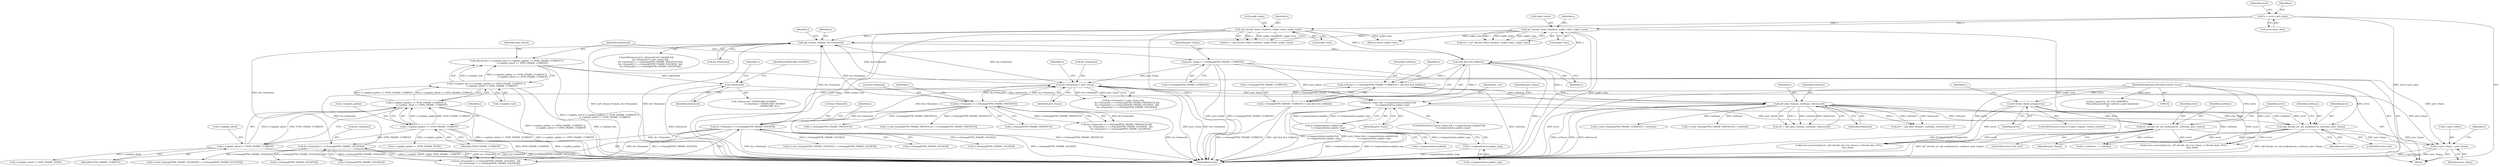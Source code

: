 digraph "0_FFmpeg_6b5d3fb26fb4be48e4966e4b1d97c2165538d4ef@pointer" {
"1000698" [label="(Call,s->prev_frame = prev_frame)"];
"1000660" [label="(Call,vp7_decode_mv_mb_modes(avctx, curframe, prev_frame))"];
"1000530" [label="(Call,ff_thread_finish_setup(avctx))"];
"1000103" [label="(MethodParameterIn,AVCodecContext *avctx)"];
"1000426" [label="(Call,vp8_alloc_frame(s, curframe, referenced))"];
"1000335" [label="(Call,vp8_find_free_buffer(s))"];
"1000138" [label="(Call,vp7_decode_frame_header(s, avpkt->data, avpkt->size))"];
"1000110" [label="(Call,*s = avctx->priv_data)"];
"1000149" [label="(Call,vp8_decode_frame_header(s, avpkt->data, avpkt->size))"];
"1000319" [label="(Call,vp8_release_frame(s, &s->frames[i]))"];
"1000295" [label="(Call,&s->frames[i] != s->framep[VP56_FRAME_GOLDEN])"];
"1000282" [label="(Call,&s->frames[i] != s->framep[VP56_FRAME_PREVIOUS])"];
"1000273" [label="(Call,&s->frames[i] != prev_frame)"];
"1000307" [label="(Call,&s->frames[i] != s->framep[VP56_FRAME_GOLDEN2])"];
"1000162" [label="(Call,prev_frame = s->framep[VP56_FRAME_CURRENT])"];
"1000327" [label="(Call,curframe = s->framep[VP56_FRAME_CURRENT] = vp8_find_free_buffer(s))"];
"1000329" [label="(Call,s->framep[VP56_FRAME_CURRENT] = vp8_find_free_buffer(s))"];
"1000189" [label="(Call,!referenced)"];
"1000169" [label="(Call,referenced = s->update_last || s->update_golden == VP56_FRAME_CURRENT ||\n                 s->update_altref == VP56_FRAME_CURRENT)"];
"1000171" [label="(Call,s->update_last || s->update_golden == VP56_FRAME_CURRENT ||\n                 s->update_altref == VP56_FRAME_CURRENT)"];
"1000175" [label="(Call,s->update_golden == VP56_FRAME_CURRENT ||\n                 s->update_altref == VP56_FRAME_CURRENT)"];
"1000176" [label="(Call,s->update_golden == VP56_FRAME_CURRENT)"];
"1000181" [label="(Call,s->update_altref == VP56_FRAME_CURRENT)"];
"1000637" [label="(Call,prev_frame && s->segmentation.enabled &&\n            !s->segmentation.update_map)"];
"1000639" [label="(Call,s->segmentation.enabled &&\n            !s->segmentation.update_map)"];
"1000645" [label="(Call,!s->segmentation.update_map)"];
"1000665" [label="(Call,vp8_decode_mv_mb_modes(avctx, curframe, prev_frame))"];
"1000139" [label="(Identifier,s)"];
"1000665" [label="(Call,vp8_decode_mv_mb_modes(avctx, curframe, prev_frame))"];
"1000295" [label="(Call,&s->frames[i] != s->framep[VP56_FRAME_GOLDEN])"];
"1000433" [label="(Call,s->update_altref != VP56_FRAME_NONE)"];
"1000428" [label="(Identifier,curframe)"];
"1000195" [label="(Identifier,s)"];
"1000464" [label="(Call,s->update_golden != VP56_FRAME_NONE)"];
"1000849" [label="(Return,return avpkt->size;)"];
"1000108" [label="(Block,)"];
"1000320" [label="(Identifier,s)"];
"1000273" [label="(Call,&s->frames[i] != prev_frame)"];
"1000772" [label="(Call,avctx->execute2(avctx, vp8_decode_mb_row_sliced, s->thread_data, NULL,\n                        num_jobs))"];
"1000328" [label="(Identifier,curframe)"];
"1000307" [label="(Call,&s->frames[i] != s->framep[VP56_FRAME_GOLDEN2])"];
"1000187" [label="(Identifier,skip_thresh)"];
"1000149" [label="(Call,vp8_decode_frame_header(s, avpkt->data, avpkt->size))"];
"1000707" [label="(Identifier,s)"];
"1000103" [label="(MethodParameterIn,AVCodecContext *avctx)"];
"1000659" [label="(Identifier,is_vp7)"];
"1000321" [label="(Call,&s->frames[i])"];
"1000382" [label="(Call,!s->framep[VP56_FRAME_GOLDEN2])"];
"1000329" [label="(Call,s->framep[VP56_FRAME_CURRENT] = vp8_find_free_buffer(s))"];
"1000169" [label="(Call,referenced = s->update_last || s->update_golden == VP56_FRAME_CURRENT ||\n                 s->update_altref == VP56_FRAME_CURRENT)"];
"1000280" [label="(Identifier,prev_frame)"];
"1000702" [label="(Identifier,prev_frame)"];
"1000530" [label="(Call,ff_thread_finish_setup(avctx))"];
"1000330" [label="(Call,s->framep[VP56_FRAME_CURRENT])"];
"1000483" [label="(Call,s->next_framep[VP56_FRAME_GOLDEN] = s->framep[VP56_FRAME_GOLDEN])"];
"1000640" [label="(Call,s->segmentation.enabled)"];
"1000654" [label="(Identifier,prev_frame)"];
"1000517" [label="(Call,s->next_framep[VP56_FRAME_CURRENT] = curframe)"];
"1000661" [label="(Identifier,avctx)"];
"1000498" [label="(Call,s->next_framep[VP56_FRAME_PREVIOUS] = curframe)"];
"1000302" [label="(Call,s->framep[VP56_FRAME_GOLDEN])"];
"1000664" [label="(ControlStructure,else)"];
"1000272" [label="(Call,&s->frames[i] != prev_frame &&\n            &s->frames[i] != s->framep[VP56_FRAME_PREVIOUS] &&\n            &s->frames[i] != s->framep[VP56_FRAME_GOLDEN]   &&\n            &s->frames[i] != s->framep[VP56_FRAME_GOLDEN2])"];
"1000314" [label="(Call,s->framep[VP56_FRAME_GOLDEN2])"];
"1000698" [label="(Call,s->prev_frame = prev_frame)"];
"1000126" [label="(Identifier,avctx)"];
"1000154" [label="(Call,avpkt->size)"];
"1000111" [label="(Identifier,s)"];
"1000190" [label="(Identifier,referenced)"];
"1000289" [label="(Call,s->framep[VP56_FRAME_PREVIOUS])"];
"1000256" [label="(Identifier,i)"];
"1000283" [label="(Call,&s->frames[i])"];
"1000286" [label="(Identifier,s)"];
"1000672" [label="(Identifier,avctx)"];
"1000188" [label="(Call,!referenced ? AVDISCARD_NONREF\n                              : !s->keyframe ? AVDISCARD_NONKEY\n                                             : AVDISCARD_ALL)"];
"1000424" [label="(Call,ret = vp8_alloc_frame(s, curframe, referenced))"];
"1000763" [label="(Call,avctx->execute2(avctx, vp7_decode_mb_row_sliced, s->thread_data, NULL,\n                        num_jobs))"];
"1000637" [label="(Call,prev_frame && s->segmentation.enabled &&\n            !s->segmentation.update_map)"];
"1000110" [label="(Call,*s = avctx->priv_data)"];
"1000140" [label="(Call,avpkt->data)"];
"1000257" [label="(ControlStructure,if (s->frames[i].tf.f->data[0] &&\n            &s->frames[i] != prev_frame &&\n            &s->frames[i] != s->framep[VP56_FRAME_PREVIOUS] &&\n            &s->frames[i] != s->framep[VP56_FRAME_GOLDEN]   &&\n            &s->frames[i] != s->framep[VP56_FRAME_GOLDEN2]))"];
"1000693" [label="(Call,s->curframe   = curframe)"];
"1000662" [label="(Identifier,curframe)"];
"1000429" [label="(Identifier,referenced)"];
"1000189" [label="(Call,!referenced)"];
"1000191" [label="(Identifier,AVDISCARD_NONREF)"];
"1000281" [label="(Call,&s->frames[i] != s->framep[VP56_FRAME_PREVIOUS] &&\n            &s->frames[i] != s->framep[VP56_FRAME_GOLDEN]   &&\n            &s->frames[i] != s->framep[VP56_FRAME_GOLDEN2])"];
"1000327" [label="(Call,curframe = s->framep[VP56_FRAME_CURRENT] = vp8_find_free_buffer(s))"];
"1000136" [label="(Call,ret = vp7_decode_frame_header(s, avpkt->data, avpkt->size))"];
"1000335" [label="(Call,vp8_find_free_buffer(s))"];
"1000151" [label="(Call,avpkt->data)"];
"1000667" [label="(Identifier,curframe)"];
"1000177" [label="(Call,s->update_golden)"];
"1000319" [label="(Call,vp8_release_frame(s, &s->frames[i]))"];
"1000274" [label="(Call,&s->frames[i])"];
"1000638" [label="(Identifier,prev_frame)"];
"1000427" [label="(Identifier,s)"];
"1000162" [label="(Call,prev_frame = s->framep[VP56_FRAME_CURRENT])"];
"1000369" [label="(Call,!s->framep[VP56_FRAME_PREVIOUS])"];
"1000645" [label="(Call,!s->segmentation.update_map)"];
"1000426" [label="(Call,vp8_alloc_frame(s, curframe, referenced))"];
"1000646" [label="(Call,s->segmentation.update_map)"];
"1000666" [label="(Identifier,avctx)"];
"1000699" [label="(Call,s->prev_frame)"];
"1000150" [label="(Identifier,s)"];
"1000143" [label="(Call,avpkt->size)"];
"1000308" [label="(Call,&s->frames[i])"];
"1000531" [label="(Identifier,avctx)"];
"1000172" [label="(Call,s->update_last)"];
"1000182" [label="(Call,s->update_altref)"];
"1000183" [label="(Identifier,s)"];
"1000138" [label="(Call,vp7_decode_frame_header(s, avpkt->data, avpkt->size))"];
"1000340" [label="(Identifier,s)"];
"1000185" [label="(Identifier,VP56_FRAME_CURRENT)"];
"1000294" [label="(Call,&s->frames[i] != s->framep[VP56_FRAME_GOLDEN]   &&\n            &s->frames[i] != s->framep[VP56_FRAME_GOLDEN2])"];
"1000423" [label="(Call,(ret = vp8_alloc_frame(s, curframe, referenced)) < 0)"];
"1000163" [label="(Identifier,prev_frame)"];
"1000180" [label="(Identifier,VP56_FRAME_CURRENT)"];
"1000668" [label="(Identifier,prev_frame)"];
"1000639" [label="(Call,s->segmentation.enabled &&\n            !s->segmentation.update_map)"];
"1000170" [label="(Identifier,referenced)"];
"1000524" [label="(ControlStructure,if (avctx->codec->update_thread_context))"];
"1000636" [label="(ControlStructure,if (prev_frame && s->segmentation.enabled &&\n            !s->segmentation.update_map))"];
"1000663" [label="(Identifier,prev_frame)"];
"1000376" [label="(Call,!s->framep[VP56_FRAME_GOLDEN])"];
"1000336" [label="(Identifier,s)"];
"1000296" [label="(Call,&s->frames[i])"];
"1000877" [label="(MethodReturn,int)"];
"1000282" [label="(Call,&s->frames[i] != s->framep[VP56_FRAME_PREVIOUS])"];
"1000506" [label="(Call,s->next_framep[VP56_FRAME_PREVIOUS] = s->framep[VP56_FRAME_PREVIOUS])"];
"1000176" [label="(Call,s->update_golden == VP56_FRAME_CURRENT)"];
"1000299" [label="(Identifier,s)"];
"1000311" [label="(Identifier,s)"];
"1000171" [label="(Call,s->update_last || s->update_golden == VP56_FRAME_CURRENT ||\n                 s->update_altref == VP56_FRAME_CURRENT)"];
"1000181" [label="(Call,s->update_altref == VP56_FRAME_CURRENT)"];
"1000147" [label="(Call,ret = vp8_decode_frame_header(s, avpkt->data, avpkt->size))"];
"1000452" [label="(Call,s->next_framep[VP56_FRAME_GOLDEN2] = s->framep[VP56_FRAME_GOLDEN2])"];
"1000389" [label="(Call,av_log(avctx, AV_LOG_WARNING,\n               \"Discarding interframe without a prior keyframe!\n\"))"];
"1000112" [label="(Call,avctx->priv_data)"];
"1000164" [label="(Call,s->framep[VP56_FRAME_CURRENT])"];
"1000658" [label="(ControlStructure,if (is_vp7))"];
"1000534" [label="(Identifier,s)"];
"1000175" [label="(Call,s->update_golden == VP56_FRAME_CURRENT ||\n                 s->update_altref == VP56_FRAME_CURRENT)"];
"1000660" [label="(Call,vp7_decode_mv_mb_modes(avctx, curframe, prev_frame))"];
"1000698" -> "1000108"  [label="AST: "];
"1000698" -> "1000702"  [label="CFG: "];
"1000699" -> "1000698"  [label="AST: "];
"1000702" -> "1000698"  [label="AST: "];
"1000707" -> "1000698"  [label="CFG: "];
"1000698" -> "1000877"  [label="DDG: s->prev_frame"];
"1000698" -> "1000877"  [label="DDG: prev_frame"];
"1000660" -> "1000698"  [label="DDG: prev_frame"];
"1000162" -> "1000698"  [label="DDG: prev_frame"];
"1000273" -> "1000698"  [label="DDG: prev_frame"];
"1000665" -> "1000698"  [label="DDG: prev_frame"];
"1000660" -> "1000658"  [label="AST: "];
"1000660" -> "1000663"  [label="CFG: "];
"1000661" -> "1000660"  [label="AST: "];
"1000662" -> "1000660"  [label="AST: "];
"1000663" -> "1000660"  [label="AST: "];
"1000672" -> "1000660"  [label="CFG: "];
"1000660" -> "1000877"  [label="DDG: vp7_decode_mv_mb_modes(avctx, curframe, prev_frame)"];
"1000530" -> "1000660"  [label="DDG: avctx"];
"1000103" -> "1000660"  [label="DDG: avctx"];
"1000426" -> "1000660"  [label="DDG: curframe"];
"1000637" -> "1000660"  [label="DDG: prev_frame"];
"1000660" -> "1000693"  [label="DDG: curframe"];
"1000660" -> "1000763"  [label="DDG: avctx"];
"1000660" -> "1000772"  [label="DDG: avctx"];
"1000530" -> "1000524"  [label="AST: "];
"1000530" -> "1000531"  [label="CFG: "];
"1000531" -> "1000530"  [label="AST: "];
"1000534" -> "1000530"  [label="CFG: "];
"1000530" -> "1000877"  [label="DDG: ff_thread_finish_setup(avctx)"];
"1000103" -> "1000530"  [label="DDG: avctx"];
"1000530" -> "1000665"  [label="DDG: avctx"];
"1000530" -> "1000763"  [label="DDG: avctx"];
"1000530" -> "1000772"  [label="DDG: avctx"];
"1000103" -> "1000102"  [label="AST: "];
"1000103" -> "1000877"  [label="DDG: avctx"];
"1000103" -> "1000389"  [label="DDG: avctx"];
"1000103" -> "1000665"  [label="DDG: avctx"];
"1000103" -> "1000763"  [label="DDG: avctx"];
"1000103" -> "1000772"  [label="DDG: avctx"];
"1000426" -> "1000424"  [label="AST: "];
"1000426" -> "1000429"  [label="CFG: "];
"1000427" -> "1000426"  [label="AST: "];
"1000428" -> "1000426"  [label="AST: "];
"1000429" -> "1000426"  [label="AST: "];
"1000424" -> "1000426"  [label="CFG: "];
"1000426" -> "1000877"  [label="DDG: curframe"];
"1000426" -> "1000877"  [label="DDG: s"];
"1000426" -> "1000877"  [label="DDG: referenced"];
"1000426" -> "1000423"  [label="DDG: s"];
"1000426" -> "1000423"  [label="DDG: curframe"];
"1000426" -> "1000423"  [label="DDG: referenced"];
"1000426" -> "1000424"  [label="DDG: s"];
"1000426" -> "1000424"  [label="DDG: curframe"];
"1000426" -> "1000424"  [label="DDG: referenced"];
"1000335" -> "1000426"  [label="DDG: s"];
"1000327" -> "1000426"  [label="DDG: curframe"];
"1000189" -> "1000426"  [label="DDG: referenced"];
"1000426" -> "1000498"  [label="DDG: curframe"];
"1000426" -> "1000517"  [label="DDG: curframe"];
"1000426" -> "1000665"  [label="DDG: curframe"];
"1000426" -> "1000693"  [label="DDG: curframe"];
"1000335" -> "1000329"  [label="AST: "];
"1000335" -> "1000336"  [label="CFG: "];
"1000336" -> "1000335"  [label="AST: "];
"1000329" -> "1000335"  [label="CFG: "];
"1000335" -> "1000877"  [label="DDG: s"];
"1000335" -> "1000327"  [label="DDG: s"];
"1000335" -> "1000329"  [label="DDG: s"];
"1000138" -> "1000335"  [label="DDG: s"];
"1000149" -> "1000335"  [label="DDG: s"];
"1000319" -> "1000335"  [label="DDG: s"];
"1000138" -> "1000136"  [label="AST: "];
"1000138" -> "1000143"  [label="CFG: "];
"1000139" -> "1000138"  [label="AST: "];
"1000140" -> "1000138"  [label="AST: "];
"1000143" -> "1000138"  [label="AST: "];
"1000136" -> "1000138"  [label="CFG: "];
"1000138" -> "1000877"  [label="DDG: s"];
"1000138" -> "1000877"  [label="DDG: avpkt->data"];
"1000138" -> "1000877"  [label="DDG: avpkt->size"];
"1000138" -> "1000136"  [label="DDG: s"];
"1000138" -> "1000136"  [label="DDG: avpkt->data"];
"1000138" -> "1000136"  [label="DDG: avpkt->size"];
"1000110" -> "1000138"  [label="DDG: s"];
"1000138" -> "1000319"  [label="DDG: s"];
"1000138" -> "1000849"  [label="DDG: avpkt->size"];
"1000110" -> "1000108"  [label="AST: "];
"1000110" -> "1000112"  [label="CFG: "];
"1000111" -> "1000110"  [label="AST: "];
"1000112" -> "1000110"  [label="AST: "];
"1000126" -> "1000110"  [label="CFG: "];
"1000110" -> "1000877"  [label="DDG: avctx->priv_data"];
"1000110" -> "1000149"  [label="DDG: s"];
"1000149" -> "1000147"  [label="AST: "];
"1000149" -> "1000154"  [label="CFG: "];
"1000150" -> "1000149"  [label="AST: "];
"1000151" -> "1000149"  [label="AST: "];
"1000154" -> "1000149"  [label="AST: "];
"1000147" -> "1000149"  [label="CFG: "];
"1000149" -> "1000877"  [label="DDG: avpkt->data"];
"1000149" -> "1000877"  [label="DDG: avpkt->size"];
"1000149" -> "1000877"  [label="DDG: s"];
"1000149" -> "1000147"  [label="DDG: s"];
"1000149" -> "1000147"  [label="DDG: avpkt->data"];
"1000149" -> "1000147"  [label="DDG: avpkt->size"];
"1000149" -> "1000319"  [label="DDG: s"];
"1000149" -> "1000849"  [label="DDG: avpkt->size"];
"1000319" -> "1000257"  [label="AST: "];
"1000319" -> "1000321"  [label="CFG: "];
"1000320" -> "1000319"  [label="AST: "];
"1000321" -> "1000319"  [label="AST: "];
"1000256" -> "1000319"  [label="CFG: "];
"1000319" -> "1000877"  [label="DDG: vp8_release_frame(s, &s->frames[i])"];
"1000319" -> "1000877"  [label="DDG: &s->frames[i]"];
"1000319" -> "1000273"  [label="DDG: &s->frames[i]"];
"1000295" -> "1000319"  [label="DDG: &s->frames[i]"];
"1000273" -> "1000319"  [label="DDG: &s->frames[i]"];
"1000307" -> "1000319"  [label="DDG: &s->frames[i]"];
"1000282" -> "1000319"  [label="DDG: &s->frames[i]"];
"1000295" -> "1000294"  [label="AST: "];
"1000295" -> "1000302"  [label="CFG: "];
"1000296" -> "1000295"  [label="AST: "];
"1000302" -> "1000295"  [label="AST: "];
"1000311" -> "1000295"  [label="CFG: "];
"1000294" -> "1000295"  [label="CFG: "];
"1000295" -> "1000877"  [label="DDG: &s->frames[i]"];
"1000295" -> "1000877"  [label="DDG: s->framep[VP56_FRAME_GOLDEN]"];
"1000295" -> "1000273"  [label="DDG: &s->frames[i]"];
"1000295" -> "1000294"  [label="DDG: &s->frames[i]"];
"1000295" -> "1000294"  [label="DDG: s->framep[VP56_FRAME_GOLDEN]"];
"1000282" -> "1000295"  [label="DDG: &s->frames[i]"];
"1000295" -> "1000307"  [label="DDG: &s->frames[i]"];
"1000295" -> "1000376"  [label="DDG: s->framep[VP56_FRAME_GOLDEN]"];
"1000295" -> "1000483"  [label="DDG: s->framep[VP56_FRAME_GOLDEN]"];
"1000282" -> "1000281"  [label="AST: "];
"1000282" -> "1000289"  [label="CFG: "];
"1000283" -> "1000282"  [label="AST: "];
"1000289" -> "1000282"  [label="AST: "];
"1000299" -> "1000282"  [label="CFG: "];
"1000281" -> "1000282"  [label="CFG: "];
"1000282" -> "1000877"  [label="DDG: s->framep[VP56_FRAME_PREVIOUS]"];
"1000282" -> "1000877"  [label="DDG: &s->frames[i]"];
"1000282" -> "1000273"  [label="DDG: &s->frames[i]"];
"1000282" -> "1000281"  [label="DDG: &s->frames[i]"];
"1000282" -> "1000281"  [label="DDG: s->framep[VP56_FRAME_PREVIOUS]"];
"1000273" -> "1000282"  [label="DDG: &s->frames[i]"];
"1000282" -> "1000369"  [label="DDG: s->framep[VP56_FRAME_PREVIOUS]"];
"1000282" -> "1000506"  [label="DDG: s->framep[VP56_FRAME_PREVIOUS]"];
"1000273" -> "1000272"  [label="AST: "];
"1000273" -> "1000280"  [label="CFG: "];
"1000274" -> "1000273"  [label="AST: "];
"1000280" -> "1000273"  [label="AST: "];
"1000286" -> "1000273"  [label="CFG: "];
"1000272" -> "1000273"  [label="CFG: "];
"1000273" -> "1000877"  [label="DDG: prev_frame"];
"1000273" -> "1000877"  [label="DDG: &s->frames[i]"];
"1000273" -> "1000272"  [label="DDG: &s->frames[i]"];
"1000273" -> "1000272"  [label="DDG: prev_frame"];
"1000307" -> "1000273"  [label="DDG: &s->frames[i]"];
"1000162" -> "1000273"  [label="DDG: prev_frame"];
"1000273" -> "1000637"  [label="DDG: prev_frame"];
"1000307" -> "1000294"  [label="AST: "];
"1000307" -> "1000314"  [label="CFG: "];
"1000308" -> "1000307"  [label="AST: "];
"1000314" -> "1000307"  [label="AST: "];
"1000294" -> "1000307"  [label="CFG: "];
"1000307" -> "1000877"  [label="DDG: &s->frames[i]"];
"1000307" -> "1000877"  [label="DDG: s->framep[VP56_FRAME_GOLDEN2]"];
"1000307" -> "1000294"  [label="DDG: &s->frames[i]"];
"1000307" -> "1000294"  [label="DDG: s->framep[VP56_FRAME_GOLDEN2]"];
"1000307" -> "1000382"  [label="DDG: s->framep[VP56_FRAME_GOLDEN2]"];
"1000307" -> "1000452"  [label="DDG: s->framep[VP56_FRAME_GOLDEN2]"];
"1000162" -> "1000108"  [label="AST: "];
"1000162" -> "1000164"  [label="CFG: "];
"1000163" -> "1000162"  [label="AST: "];
"1000164" -> "1000162"  [label="AST: "];
"1000170" -> "1000162"  [label="CFG: "];
"1000162" -> "1000877"  [label="DDG: s->framep[VP56_FRAME_CURRENT]"];
"1000162" -> "1000877"  [label="DDG: prev_frame"];
"1000162" -> "1000637"  [label="DDG: prev_frame"];
"1000327" -> "1000108"  [label="AST: "];
"1000327" -> "1000329"  [label="CFG: "];
"1000328" -> "1000327"  [label="AST: "];
"1000329" -> "1000327"  [label="AST: "];
"1000340" -> "1000327"  [label="CFG: "];
"1000327" -> "1000877"  [label="DDG: curframe"];
"1000329" -> "1000327"  [label="DDG: s->framep[VP56_FRAME_CURRENT]"];
"1000330" -> "1000329"  [label="AST: "];
"1000329" -> "1000877"  [label="DDG: s->framep[VP56_FRAME_CURRENT]"];
"1000329" -> "1000877"  [label="DDG: vp8_find_free_buffer(s)"];
"1000189" -> "1000188"  [label="AST: "];
"1000189" -> "1000190"  [label="CFG: "];
"1000190" -> "1000189"  [label="AST: "];
"1000191" -> "1000189"  [label="CFG: "];
"1000195" -> "1000189"  [label="CFG: "];
"1000189" -> "1000877"  [label="DDG: referenced"];
"1000169" -> "1000189"  [label="DDG: referenced"];
"1000169" -> "1000108"  [label="AST: "];
"1000169" -> "1000171"  [label="CFG: "];
"1000170" -> "1000169"  [label="AST: "];
"1000171" -> "1000169"  [label="AST: "];
"1000187" -> "1000169"  [label="CFG: "];
"1000169" -> "1000877"  [label="DDG: s->update_last || s->update_golden == VP56_FRAME_CURRENT ||\n                 s->update_altref == VP56_FRAME_CURRENT"];
"1000171" -> "1000169"  [label="DDG: s->update_last"];
"1000171" -> "1000169"  [label="DDG: s->update_golden == VP56_FRAME_CURRENT ||\n                 s->update_altref == VP56_FRAME_CURRENT"];
"1000171" -> "1000172"  [label="CFG: "];
"1000171" -> "1000175"  [label="CFG: "];
"1000172" -> "1000171"  [label="AST: "];
"1000175" -> "1000171"  [label="AST: "];
"1000171" -> "1000877"  [label="DDG: s->update_last"];
"1000171" -> "1000877"  [label="DDG: s->update_golden == VP56_FRAME_CURRENT ||\n                 s->update_altref == VP56_FRAME_CURRENT"];
"1000175" -> "1000171"  [label="DDG: s->update_golden == VP56_FRAME_CURRENT"];
"1000175" -> "1000171"  [label="DDG: s->update_altref == VP56_FRAME_CURRENT"];
"1000175" -> "1000176"  [label="CFG: "];
"1000175" -> "1000181"  [label="CFG: "];
"1000176" -> "1000175"  [label="AST: "];
"1000181" -> "1000175"  [label="AST: "];
"1000175" -> "1000877"  [label="DDG: s->update_altref == VP56_FRAME_CURRENT"];
"1000175" -> "1000877"  [label="DDG: s->update_golden == VP56_FRAME_CURRENT"];
"1000176" -> "1000175"  [label="DDG: s->update_golden"];
"1000176" -> "1000175"  [label="DDG: VP56_FRAME_CURRENT"];
"1000181" -> "1000175"  [label="DDG: s->update_altref"];
"1000181" -> "1000175"  [label="DDG: VP56_FRAME_CURRENT"];
"1000176" -> "1000180"  [label="CFG: "];
"1000177" -> "1000176"  [label="AST: "];
"1000180" -> "1000176"  [label="AST: "];
"1000183" -> "1000176"  [label="CFG: "];
"1000176" -> "1000877"  [label="DDG: VP56_FRAME_CURRENT"];
"1000176" -> "1000877"  [label="DDG: s->update_golden"];
"1000176" -> "1000181"  [label="DDG: VP56_FRAME_CURRENT"];
"1000176" -> "1000464"  [label="DDG: s->update_golden"];
"1000181" -> "1000185"  [label="CFG: "];
"1000182" -> "1000181"  [label="AST: "];
"1000185" -> "1000181"  [label="AST: "];
"1000181" -> "1000877"  [label="DDG: s->update_altref"];
"1000181" -> "1000877"  [label="DDG: VP56_FRAME_CURRENT"];
"1000181" -> "1000433"  [label="DDG: s->update_altref"];
"1000637" -> "1000636"  [label="AST: "];
"1000637" -> "1000638"  [label="CFG: "];
"1000637" -> "1000639"  [label="CFG: "];
"1000638" -> "1000637"  [label="AST: "];
"1000639" -> "1000637"  [label="AST: "];
"1000654" -> "1000637"  [label="CFG: "];
"1000659" -> "1000637"  [label="CFG: "];
"1000637" -> "1000877"  [label="DDG: s->segmentation.enabled &&\n            !s->segmentation.update_map"];
"1000637" -> "1000877"  [label="DDG: prev_frame && s->segmentation.enabled &&\n            !s->segmentation.update_map"];
"1000639" -> "1000637"  [label="DDG: s->segmentation.enabled"];
"1000639" -> "1000637"  [label="DDG: !s->segmentation.update_map"];
"1000637" -> "1000665"  [label="DDG: prev_frame"];
"1000639" -> "1000640"  [label="CFG: "];
"1000639" -> "1000645"  [label="CFG: "];
"1000640" -> "1000639"  [label="AST: "];
"1000645" -> "1000639"  [label="AST: "];
"1000639" -> "1000877"  [label="DDG: s->segmentation.enabled"];
"1000639" -> "1000877"  [label="DDG: !s->segmentation.update_map"];
"1000645" -> "1000639"  [label="DDG: s->segmentation.update_map"];
"1000645" -> "1000646"  [label="CFG: "];
"1000646" -> "1000645"  [label="AST: "];
"1000645" -> "1000877"  [label="DDG: s->segmentation.update_map"];
"1000665" -> "1000664"  [label="AST: "];
"1000665" -> "1000668"  [label="CFG: "];
"1000666" -> "1000665"  [label="AST: "];
"1000667" -> "1000665"  [label="AST: "];
"1000668" -> "1000665"  [label="AST: "];
"1000672" -> "1000665"  [label="CFG: "];
"1000665" -> "1000877"  [label="DDG: vp8_decode_mv_mb_modes(avctx, curframe, prev_frame)"];
"1000665" -> "1000693"  [label="DDG: curframe"];
"1000665" -> "1000763"  [label="DDG: avctx"];
"1000665" -> "1000772"  [label="DDG: avctx"];
}

